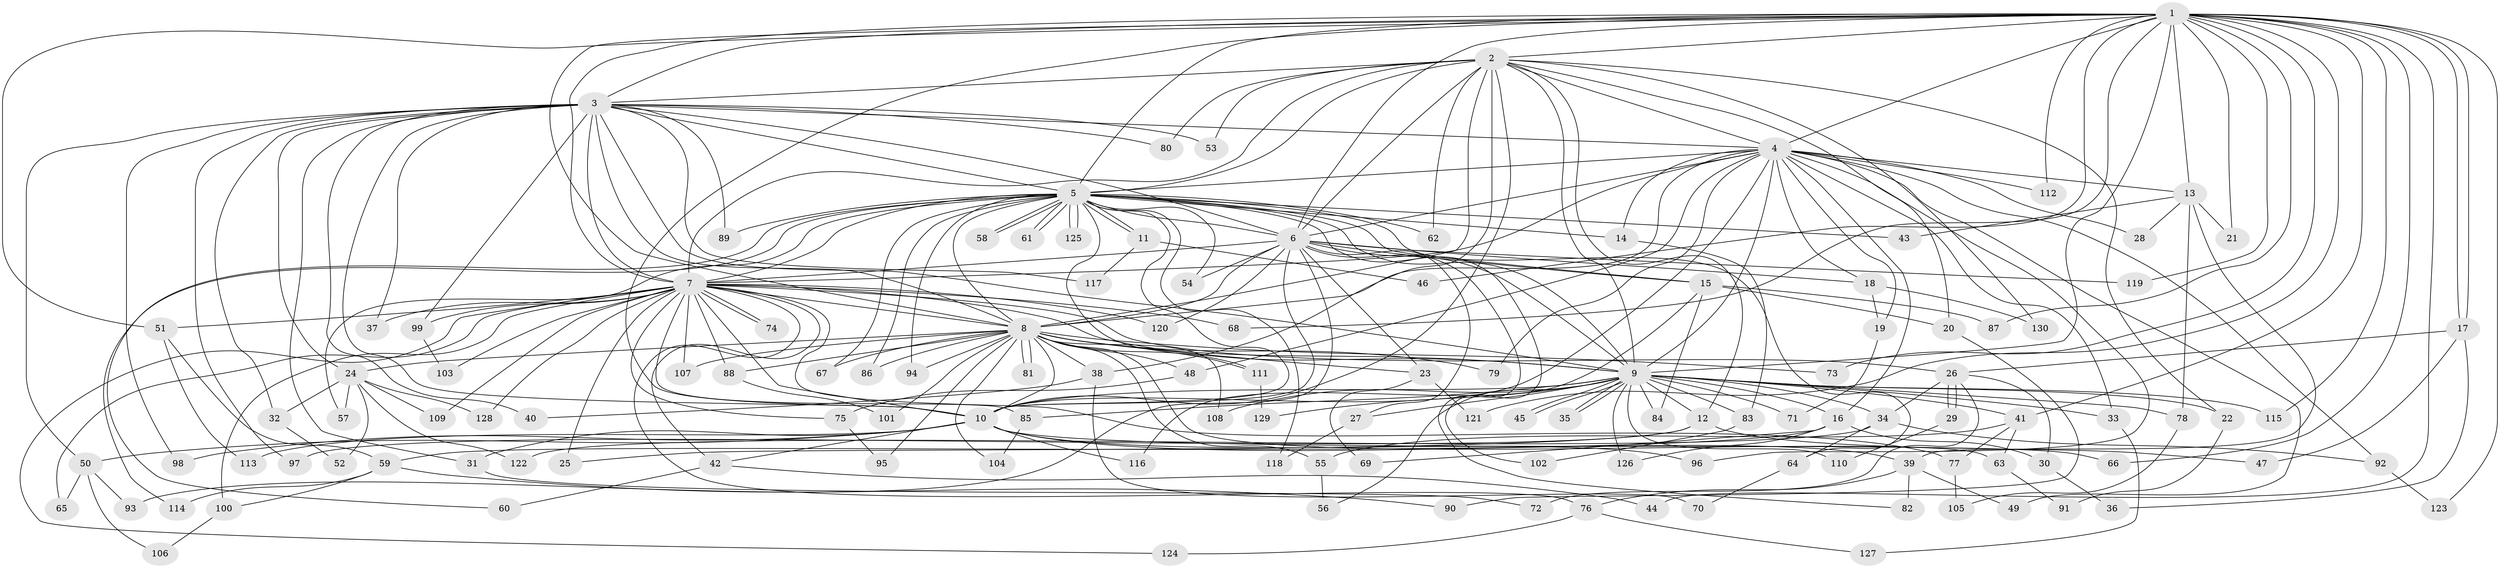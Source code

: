 // Generated by graph-tools (version 1.1) at 2025/43/03/09/25 04:43:56]
// undirected, 130 vertices, 285 edges
graph export_dot {
graph [start="1"]
  node [color=gray90,style=filled];
  1;
  2;
  3;
  4;
  5;
  6;
  7;
  8;
  9;
  10;
  11;
  12;
  13;
  14;
  15;
  16;
  17;
  18;
  19;
  20;
  21;
  22;
  23;
  24;
  25;
  26;
  27;
  28;
  29;
  30;
  31;
  32;
  33;
  34;
  35;
  36;
  37;
  38;
  39;
  40;
  41;
  42;
  43;
  44;
  45;
  46;
  47;
  48;
  49;
  50;
  51;
  52;
  53;
  54;
  55;
  56;
  57;
  58;
  59;
  60;
  61;
  62;
  63;
  64;
  65;
  66;
  67;
  68;
  69;
  70;
  71;
  72;
  73;
  74;
  75;
  76;
  77;
  78;
  79;
  80;
  81;
  82;
  83;
  84;
  85;
  86;
  87;
  88;
  89;
  90;
  91;
  92;
  93;
  94;
  95;
  96;
  97;
  98;
  99;
  100;
  101;
  102;
  103;
  104;
  105;
  106;
  107;
  108;
  109;
  110;
  111;
  112;
  113;
  114;
  115;
  116;
  117;
  118;
  119;
  120;
  121;
  122;
  123;
  124;
  125;
  126;
  127;
  128;
  129;
  130;
  1 -- 2;
  1 -- 3;
  1 -- 4;
  1 -- 5;
  1 -- 6;
  1 -- 7;
  1 -- 8;
  1 -- 9;
  1 -- 10;
  1 -- 13;
  1 -- 17;
  1 -- 17;
  1 -- 21;
  1 -- 41;
  1 -- 44;
  1 -- 46;
  1 -- 51;
  1 -- 66;
  1 -- 68;
  1 -- 73;
  1 -- 87;
  1 -- 112;
  1 -- 115;
  1 -- 119;
  1 -- 121;
  1 -- 123;
  2 -- 3;
  2 -- 4;
  2 -- 5;
  2 -- 6;
  2 -- 7;
  2 -- 8;
  2 -- 9;
  2 -- 10;
  2 -- 12;
  2 -- 20;
  2 -- 22;
  2 -- 38;
  2 -- 53;
  2 -- 62;
  2 -- 80;
  2 -- 130;
  3 -- 4;
  3 -- 5;
  3 -- 6;
  3 -- 7;
  3 -- 8;
  3 -- 9;
  3 -- 10;
  3 -- 24;
  3 -- 31;
  3 -- 32;
  3 -- 37;
  3 -- 40;
  3 -- 50;
  3 -- 53;
  3 -- 80;
  3 -- 89;
  3 -- 97;
  3 -- 98;
  3 -- 99;
  3 -- 117;
  4 -- 5;
  4 -- 6;
  4 -- 7;
  4 -- 8;
  4 -- 9;
  4 -- 10;
  4 -- 13;
  4 -- 14;
  4 -- 16;
  4 -- 18;
  4 -- 19;
  4 -- 28;
  4 -- 33;
  4 -- 48;
  4 -- 49;
  4 -- 79;
  4 -- 92;
  4 -- 96;
  4 -- 112;
  5 -- 6;
  5 -- 7;
  5 -- 8;
  5 -- 9;
  5 -- 10;
  5 -- 11;
  5 -- 11;
  5 -- 14;
  5 -- 15;
  5 -- 43;
  5 -- 54;
  5 -- 57;
  5 -- 58;
  5 -- 58;
  5 -- 60;
  5 -- 61;
  5 -- 61;
  5 -- 62;
  5 -- 64;
  5 -- 67;
  5 -- 86;
  5 -- 89;
  5 -- 94;
  5 -- 102;
  5 -- 111;
  5 -- 114;
  5 -- 118;
  5 -- 125;
  5 -- 125;
  6 -- 7;
  6 -- 8;
  6 -- 9;
  6 -- 10;
  6 -- 15;
  6 -- 18;
  6 -- 23;
  6 -- 27;
  6 -- 54;
  6 -- 82;
  6 -- 93;
  6 -- 119;
  6 -- 120;
  7 -- 8;
  7 -- 9;
  7 -- 10;
  7 -- 25;
  7 -- 26;
  7 -- 37;
  7 -- 42;
  7 -- 51;
  7 -- 65;
  7 -- 68;
  7 -- 74;
  7 -- 74;
  7 -- 75;
  7 -- 76;
  7 -- 77;
  7 -- 85;
  7 -- 88;
  7 -- 99;
  7 -- 100;
  7 -- 103;
  7 -- 107;
  7 -- 109;
  7 -- 120;
  7 -- 124;
  7 -- 128;
  8 -- 9;
  8 -- 10;
  8 -- 23;
  8 -- 24;
  8 -- 38;
  8 -- 48;
  8 -- 55;
  8 -- 63;
  8 -- 67;
  8 -- 73;
  8 -- 79;
  8 -- 81;
  8 -- 81;
  8 -- 86;
  8 -- 88;
  8 -- 94;
  8 -- 95;
  8 -- 101;
  8 -- 104;
  8 -- 107;
  8 -- 108;
  8 -- 111;
  9 -- 10;
  9 -- 12;
  9 -- 16;
  9 -- 22;
  9 -- 27;
  9 -- 33;
  9 -- 34;
  9 -- 35;
  9 -- 35;
  9 -- 41;
  9 -- 45;
  9 -- 45;
  9 -- 56;
  9 -- 71;
  9 -- 78;
  9 -- 83;
  9 -- 84;
  9 -- 85;
  9 -- 108;
  9 -- 110;
  9 -- 115;
  9 -- 126;
  9 -- 129;
  10 -- 31;
  10 -- 39;
  10 -- 42;
  10 -- 50;
  10 -- 66;
  10 -- 96;
  10 -- 98;
  10 -- 113;
  10 -- 116;
  11 -- 46;
  11 -- 117;
  12 -- 25;
  12 -- 47;
  12 -- 97;
  13 -- 21;
  13 -- 28;
  13 -- 39;
  13 -- 43;
  13 -- 78;
  14 -- 83;
  15 -- 20;
  15 -- 84;
  15 -- 87;
  15 -- 116;
  16 -- 30;
  16 -- 59;
  16 -- 69;
  16 -- 126;
  17 -- 26;
  17 -- 36;
  17 -- 47;
  18 -- 19;
  18 -- 130;
  19 -- 71;
  20 -- 90;
  22 -- 91;
  23 -- 69;
  23 -- 121;
  24 -- 32;
  24 -- 52;
  24 -- 57;
  24 -- 109;
  24 -- 122;
  24 -- 128;
  26 -- 29;
  26 -- 29;
  26 -- 30;
  26 -- 34;
  26 -- 72;
  27 -- 118;
  29 -- 110;
  30 -- 36;
  31 -- 72;
  32 -- 52;
  33 -- 127;
  34 -- 64;
  34 -- 92;
  34 -- 122;
  38 -- 40;
  38 -- 70;
  39 -- 49;
  39 -- 76;
  39 -- 82;
  41 -- 55;
  41 -- 63;
  41 -- 77;
  42 -- 44;
  42 -- 60;
  48 -- 75;
  50 -- 65;
  50 -- 93;
  50 -- 106;
  51 -- 59;
  51 -- 113;
  55 -- 56;
  59 -- 90;
  59 -- 100;
  59 -- 114;
  63 -- 91;
  64 -- 70;
  75 -- 95;
  76 -- 124;
  76 -- 127;
  77 -- 105;
  78 -- 105;
  83 -- 102;
  85 -- 104;
  88 -- 101;
  92 -- 123;
  99 -- 103;
  100 -- 106;
  111 -- 129;
}
